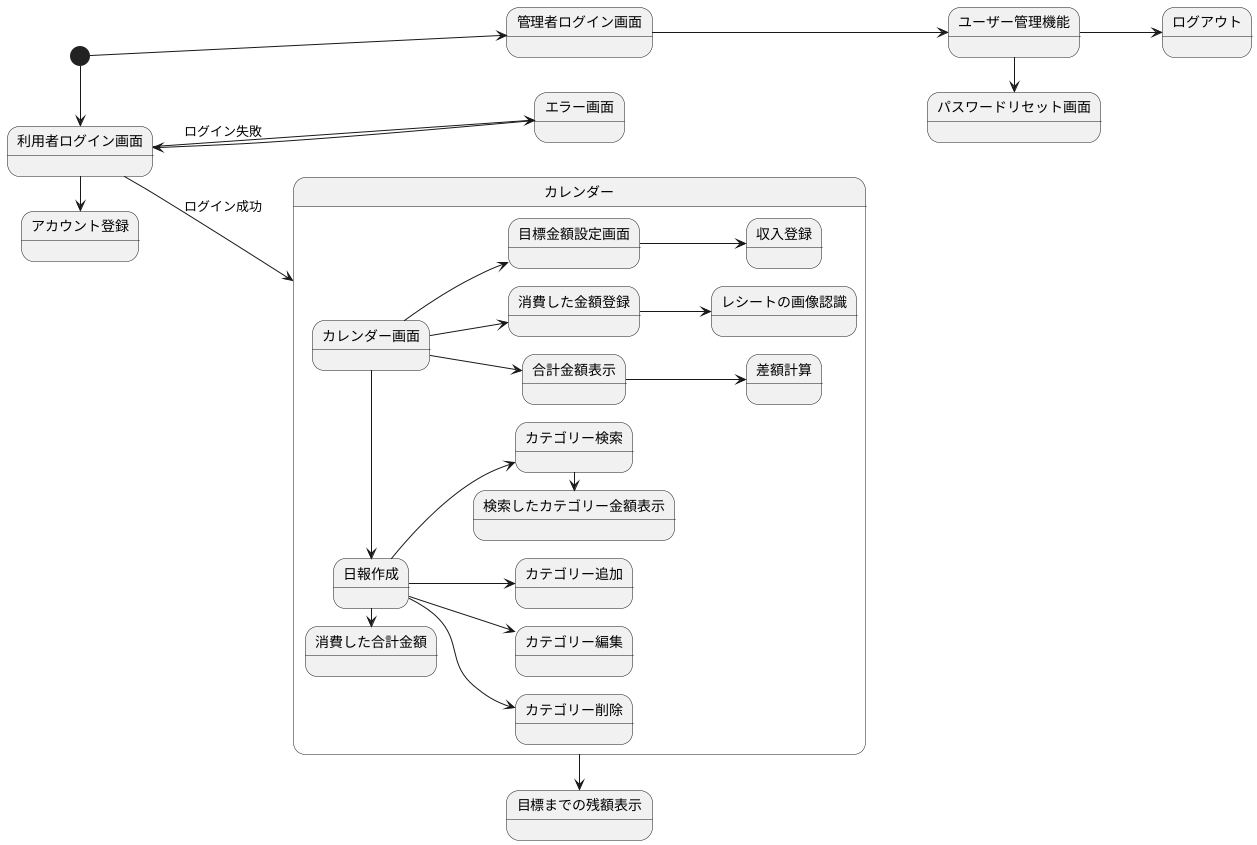 @startuml 画面遷移図
left to right direction
[*] -> 利用者ログイン画面
[*] --> 管理者ログイン画面

利用者ログイン画面 -> アカウント登録 
管理者ログイン画面 --> ユーザー管理機能

ユーザー管理機能 -> パスワードリセット画面
ユーザー管理機能 --> ログアウト

利用者ログイン画面 --> エラー画面 :ログイン失敗
エラー画面 -> 利用者ログイン画面 
利用者ログイン画面 --> カレンダー :ログイン成功

state カレンダー {
    カレンダー画面 --> 目標金額設定画面
    カレンダー画面 -> 日報作成
    カレンダー画面 --> 消費した金額登録
    目標金額設定画面 --> 収入登録
    日報作成 --> カテゴリー追加
    日報作成 --> カテゴリー編集
    日報作成 --> カテゴリー削除
    日報作成 --> カテゴリー検索
    カテゴリー検索 -> 検索したカテゴリー金額表示
    消費した金額登録 --> レシートの画像認識
    日報作成 -> 消費した合計金額
    カレンダー画面 --> 合計金額表示
    合計金額表示 --> 差額計算

}
カレンダー -> 目標までの残額表示
@enduml